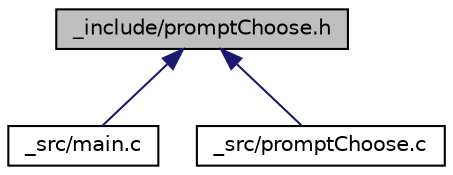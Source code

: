 digraph "_include/promptChoose.h"
{
 // LATEX_PDF_SIZE
  edge [fontname="Helvetica",fontsize="10",labelfontname="Helvetica",labelfontsize="10"];
  node [fontname="Helvetica",fontsize="10",shape=record];
  Node1 [label="_include/promptChoose.h",height=0.2,width=0.4,color="black", fillcolor="grey75", style="filled", fontcolor="black",tooltip="For CommandPromptChooseBox"];
  Node1 -> Node2 [dir="back",color="midnightblue",fontsize="10",style="solid",fontname="Helvetica"];
  Node2 [label="_src/main.c",height=0.2,width=0.4,color="black", fillcolor="white", style="filled",URL="$main_8c.html",tooltip=" "];
  Node1 -> Node3 [dir="back",color="midnightblue",fontsize="10",style="solid",fontname="Helvetica"];
  Node3 [label="_src/promptChoose.c",height=0.2,width=0.4,color="black", fillcolor="white", style="filled",URL="$promptChoose_8c.html",tooltip=" "];
}
